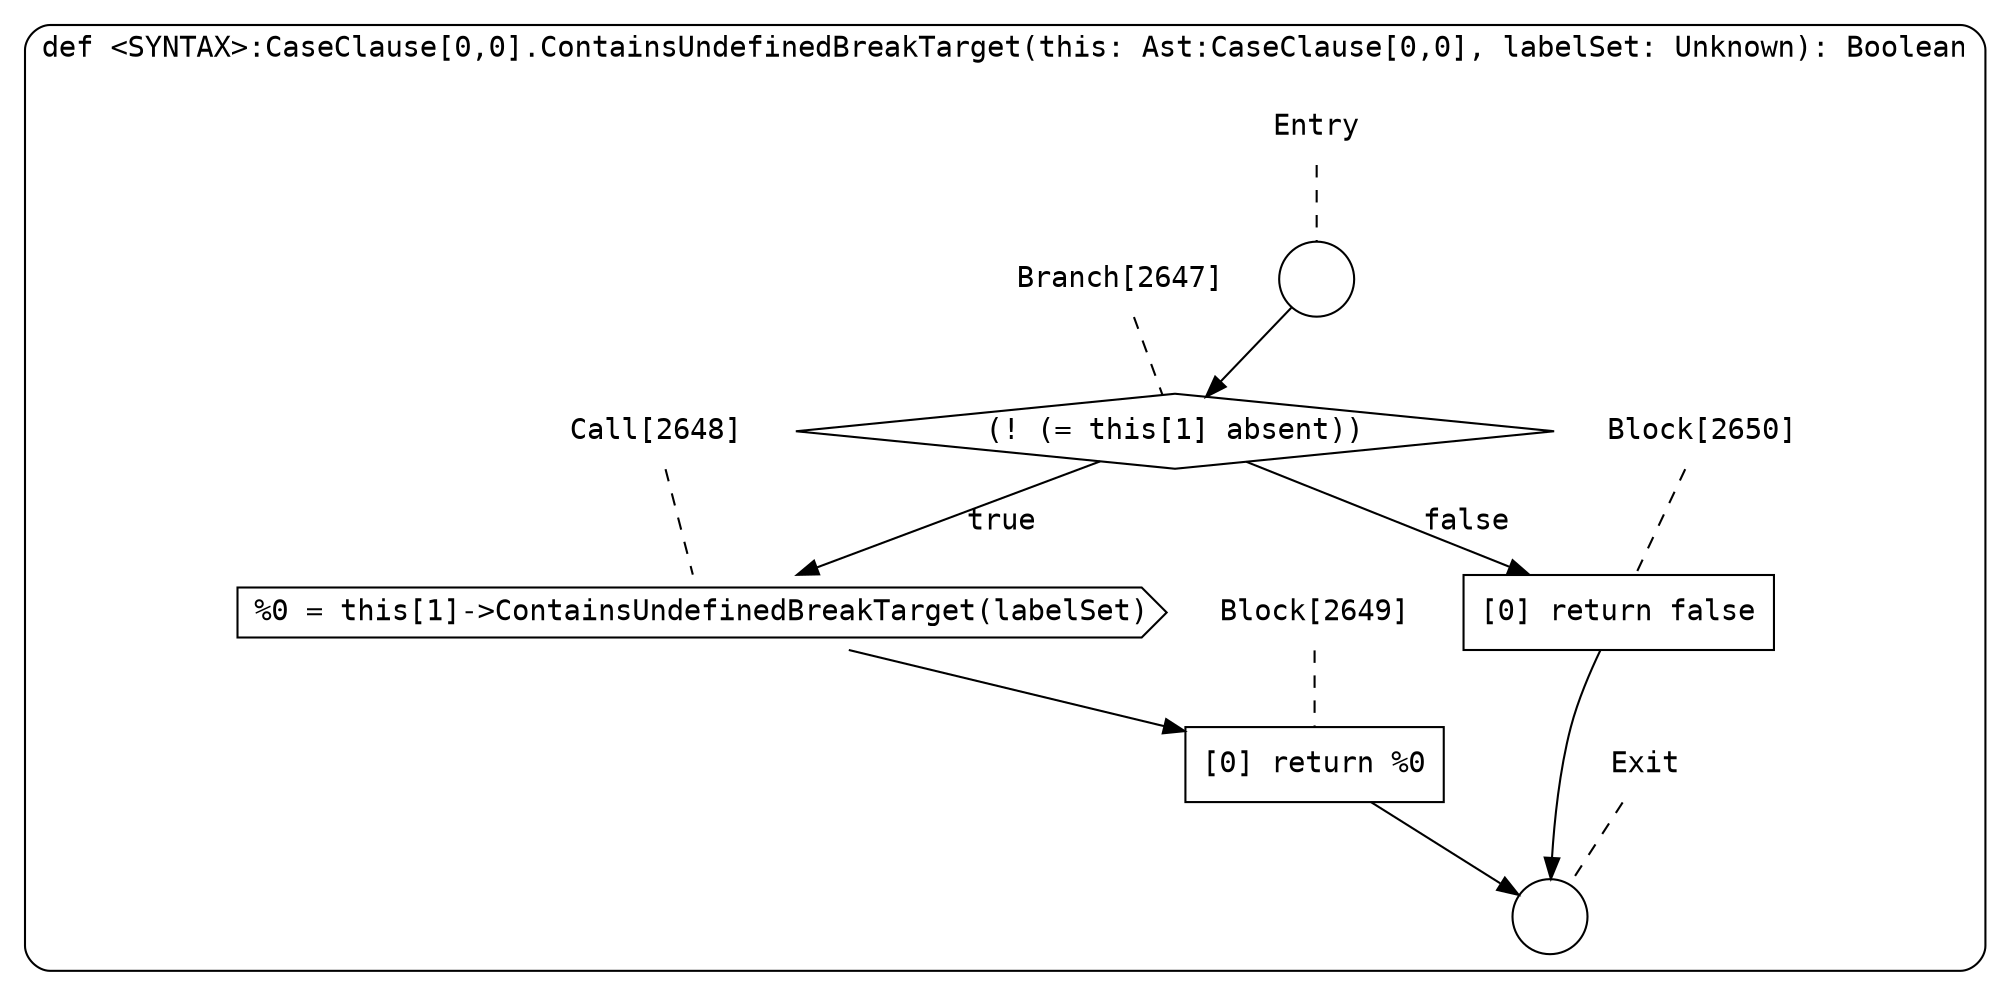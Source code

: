 digraph {
  graph [fontname = "Consolas"]
  node [fontname = "Consolas"]
  edge [fontname = "Consolas"]
  subgraph cluster589 {
    label = "def <SYNTAX>:CaseClause[0,0].ContainsUndefinedBreakTarget(this: Ast:CaseClause[0,0], labelSet: Unknown): Boolean"
    style = rounded
    cluster589_entry_name [shape=none, label=<<font color="black">Entry</font>>]
    cluster589_entry_name -> cluster589_entry [arrowhead=none, color="black", style=dashed]
    cluster589_entry [shape=circle label=" " color="black" fillcolor="white" style=filled]
    cluster589_entry -> node2647 [color="black"]
    cluster589_exit_name [shape=none, label=<<font color="black">Exit</font>>]
    cluster589_exit_name -> cluster589_exit [arrowhead=none, color="black", style=dashed]
    cluster589_exit [shape=circle label=" " color="black" fillcolor="white" style=filled]
    node2647_name [shape=none, label=<<font color="black">Branch[2647]</font>>]
    node2647_name -> node2647 [arrowhead=none, color="black", style=dashed]
    node2647 [shape=diamond, label=<<font color="black">(! (= this[1] absent))</font>> color="black" fillcolor="white", style=filled]
    node2647 -> node2648 [label=<<font color="black">true</font>> color="black"]
    node2647 -> node2650 [label=<<font color="black">false</font>> color="black"]
    node2648_name [shape=none, label=<<font color="black">Call[2648]</font>>]
    node2648_name -> node2648 [arrowhead=none, color="black", style=dashed]
    node2648 [shape=cds, label=<<font color="black">%0 = this[1]-&gt;ContainsUndefinedBreakTarget(labelSet)</font>> color="black" fillcolor="white", style=filled]
    node2648 -> node2649 [color="black"]
    node2650_name [shape=none, label=<<font color="black">Block[2650]</font>>]
    node2650_name -> node2650 [arrowhead=none, color="black", style=dashed]
    node2650 [shape=box, label=<<font color="black">[0] return false<BR ALIGN="LEFT"/></font>> color="black" fillcolor="white", style=filled]
    node2650 -> cluster589_exit [color="black"]
    node2649_name [shape=none, label=<<font color="black">Block[2649]</font>>]
    node2649_name -> node2649 [arrowhead=none, color="black", style=dashed]
    node2649 [shape=box, label=<<font color="black">[0] return %0<BR ALIGN="LEFT"/></font>> color="black" fillcolor="white", style=filled]
    node2649 -> cluster589_exit [color="black"]
  }
}